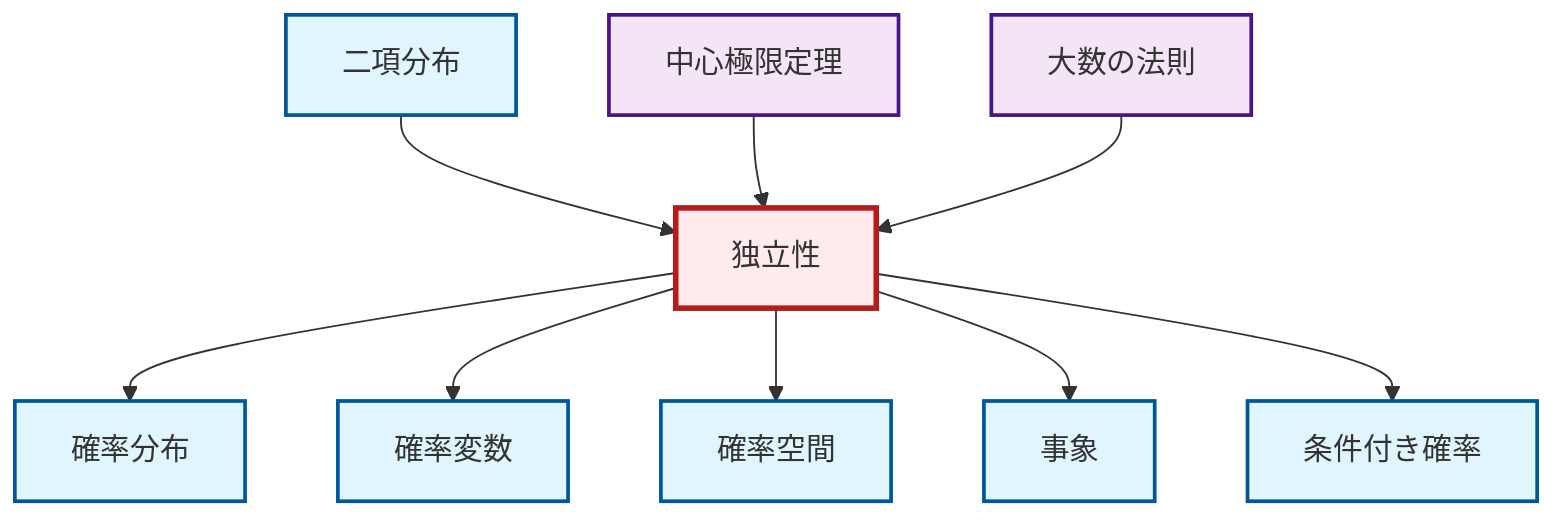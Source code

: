 graph TD
    classDef definition fill:#e1f5fe,stroke:#01579b,stroke-width:2px
    classDef theorem fill:#f3e5f5,stroke:#4a148c,stroke-width:2px
    classDef axiom fill:#fff3e0,stroke:#e65100,stroke-width:2px
    classDef example fill:#e8f5e9,stroke:#1b5e20,stroke-width:2px
    classDef current fill:#ffebee,stroke:#b71c1c,stroke-width:3px
    thm-central-limit["中心極限定理"]:::theorem
    def-binomial-distribution["二項分布"]:::definition
    def-probability-space["確率空間"]:::definition
    def-random-variable["確率変数"]:::definition
    thm-law-of-large-numbers["大数の法則"]:::theorem
    def-conditional-probability["条件付き確率"]:::definition
    def-probability-distribution["確率分布"]:::definition
    def-independence["独立性"]:::definition
    def-event["事象"]:::definition
    def-binomial-distribution --> def-independence
    def-independence --> def-probability-distribution
    thm-central-limit --> def-independence
    def-independence --> def-random-variable
    def-independence --> def-probability-space
    def-independence --> def-event
    thm-law-of-large-numbers --> def-independence
    def-independence --> def-conditional-probability
    class def-independence current